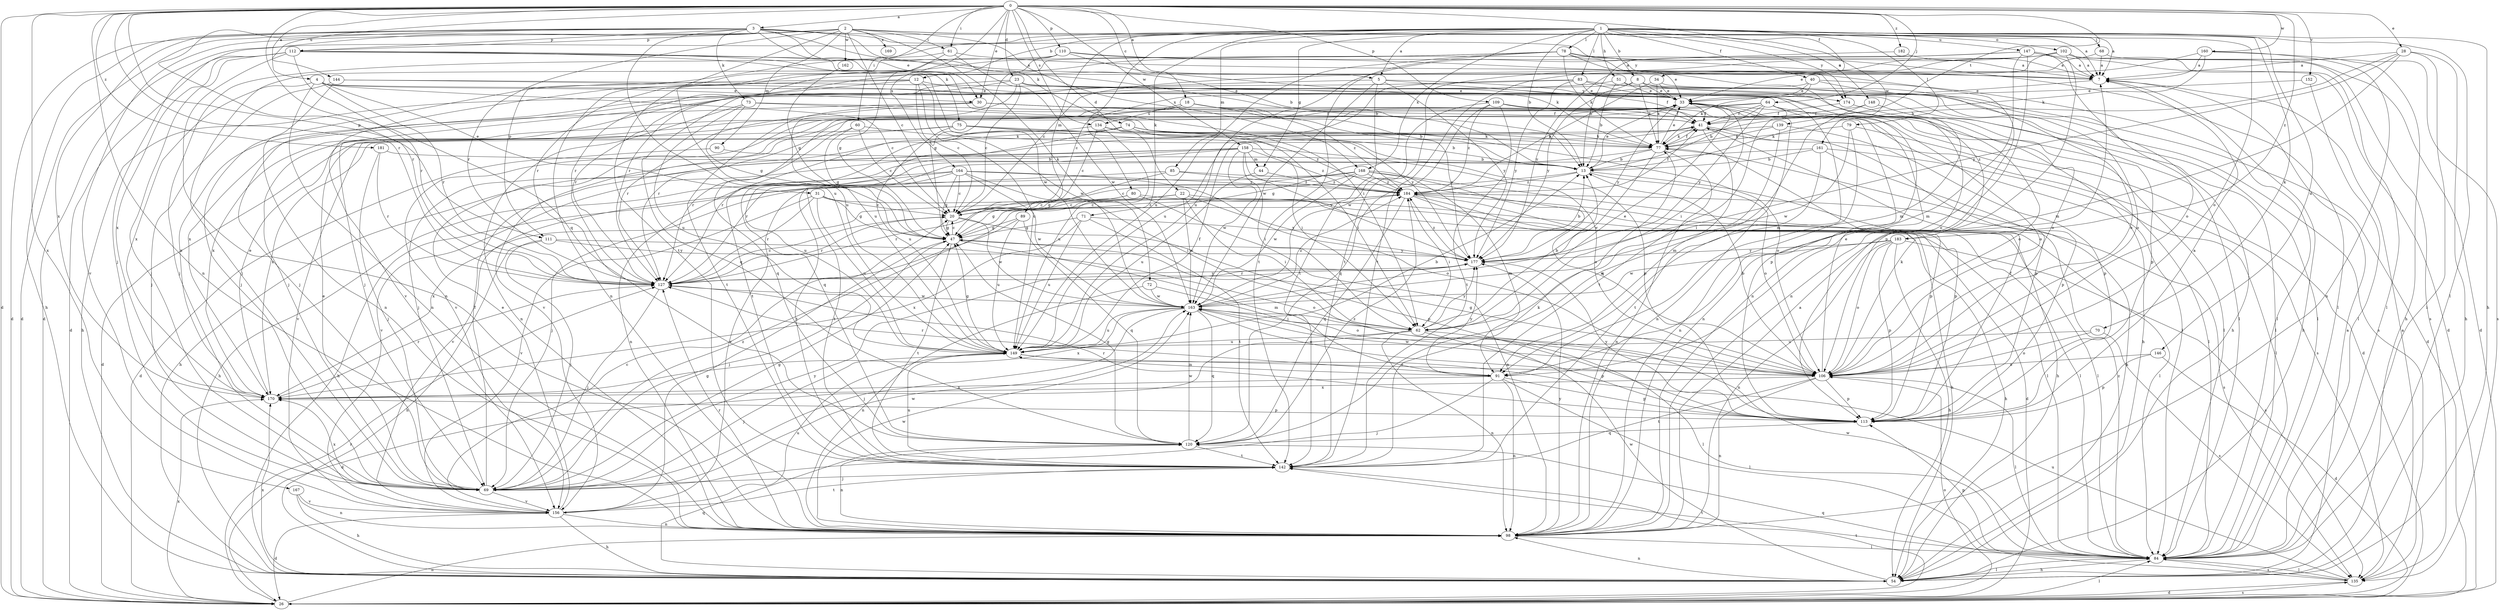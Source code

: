 strict digraph  {
0;
1;
2;
3;
4;
5;
7;
8;
12;
13;
18;
20;
22;
23;
26;
28;
30;
31;
33;
34;
40;
41;
44;
47;
51;
54;
60;
61;
62;
64;
68;
69;
70;
71;
72;
73;
74;
75;
77;
78;
79;
80;
83;
84;
85;
89;
90;
91;
98;
102;
106;
109;
110;
111;
112;
113;
120;
127;
134;
135;
139;
142;
144;
146;
147;
148;
149;
152;
156;
158;
160;
161;
162;
163;
164;
167;
168;
169;
170;
174;
177;
181;
182;
183;
184;
0 -> 3  [label=a];
0 -> 4  [label=a];
0 -> 5  [label=a];
0 -> 18  [label=c];
0 -> 22  [label=d];
0 -> 23  [label=d];
0 -> 26  [label=d];
0 -> 28  [label=e];
0 -> 30  [label=e];
0 -> 34  [label=f];
0 -> 60  [label=i];
0 -> 61  [label=i];
0 -> 64  [label=j];
0 -> 98  [label=n];
0 -> 109  [label=p];
0 -> 110  [label=p];
0 -> 111  [label=p];
0 -> 120  [label=q];
0 -> 127  [label=r];
0 -> 134  [label=s];
0 -> 139  [label=t];
0 -> 144  [label=u];
0 -> 152  [label=v];
0 -> 158  [label=w];
0 -> 160  [label=w];
0 -> 164  [label=x];
0 -> 167  [label=x];
0 -> 181  [label=z];
0 -> 182  [label=z];
0 -> 183  [label=z];
1 -> 5  [label=a];
1 -> 8  [label=b];
1 -> 12  [label=b];
1 -> 13  [label=b];
1 -> 26  [label=d];
1 -> 40  [label=f];
1 -> 44  [label=g];
1 -> 51  [label=h];
1 -> 54  [label=h];
1 -> 70  [label=k];
1 -> 71  [label=k];
1 -> 78  [label=l];
1 -> 79  [label=l];
1 -> 80  [label=l];
1 -> 83  [label=l];
1 -> 84  [label=l];
1 -> 85  [label=m];
1 -> 89  [label=m];
1 -> 102  [label=o];
1 -> 106  [label=o];
1 -> 111  [label=p];
1 -> 146  [label=u];
1 -> 147  [label=u];
1 -> 148  [label=u];
1 -> 161  [label=w];
1 -> 168  [label=x];
1 -> 174  [label=y];
2 -> 7  [label=a];
2 -> 20  [label=c];
2 -> 26  [label=d];
2 -> 61  [label=i];
2 -> 68  [label=j];
2 -> 69  [label=j];
2 -> 72  [label=k];
2 -> 90  [label=m];
2 -> 112  [label=p];
2 -> 127  [label=r];
2 -> 142  [label=t];
2 -> 156  [label=v];
2 -> 162  [label=w];
2 -> 168  [label=x];
2 -> 169  [label=x];
3 -> 7  [label=a];
3 -> 13  [label=b];
3 -> 26  [label=d];
3 -> 30  [label=e];
3 -> 54  [label=h];
3 -> 73  [label=k];
3 -> 74  [label=k];
3 -> 75  [label=k];
3 -> 112  [label=p];
3 -> 127  [label=r];
3 -> 149  [label=u];
3 -> 170  [label=x];
3 -> 174  [label=y];
4 -> 20  [label=c];
4 -> 30  [label=e];
4 -> 31  [label=e];
4 -> 98  [label=n];
4 -> 127  [label=r];
4 -> 170  [label=x];
4 -> 183  [label=z];
5 -> 41  [label=f];
5 -> 69  [label=j];
5 -> 142  [label=t];
5 -> 163  [label=w];
5 -> 174  [label=y];
5 -> 177  [label=y];
7 -> 33  [label=e];
7 -> 54  [label=h];
8 -> 33  [label=e];
8 -> 54  [label=h];
8 -> 69  [label=j];
8 -> 77  [label=k];
8 -> 106  [label=o];
8 -> 177  [label=y];
12 -> 20  [label=c];
12 -> 33  [label=e];
12 -> 69  [label=j];
12 -> 127  [label=r];
12 -> 149  [label=u];
12 -> 156  [label=v];
12 -> 163  [label=w];
13 -> 33  [label=e];
13 -> 106  [label=o];
13 -> 113  [label=p];
13 -> 156  [label=v];
13 -> 184  [label=z];
18 -> 13  [label=b];
18 -> 120  [label=q];
18 -> 134  [label=s];
18 -> 170  [label=x];
18 -> 177  [label=y];
18 -> 184  [label=z];
20 -> 47  [label=g];
20 -> 113  [label=p];
20 -> 127  [label=r];
20 -> 163  [label=w];
20 -> 184  [label=z];
22 -> 20  [label=c];
22 -> 62  [label=i];
22 -> 84  [label=l];
22 -> 127  [label=r];
22 -> 163  [label=w];
22 -> 170  [label=x];
22 -> 177  [label=y];
23 -> 20  [label=c];
23 -> 33  [label=e];
23 -> 54  [label=h];
23 -> 84  [label=l];
23 -> 91  [label=m];
23 -> 120  [label=q];
23 -> 149  [label=u];
26 -> 84  [label=l];
26 -> 98  [label=n];
26 -> 106  [label=o];
26 -> 127  [label=r];
26 -> 135  [label=s];
26 -> 142  [label=t];
26 -> 170  [label=x];
28 -> 7  [label=a];
28 -> 13  [label=b];
28 -> 54  [label=h];
28 -> 84  [label=l];
28 -> 91  [label=m];
28 -> 177  [label=y];
30 -> 41  [label=f];
30 -> 84  [label=l];
30 -> 113  [label=p];
30 -> 127  [label=r];
30 -> 142  [label=t];
30 -> 170  [label=x];
31 -> 20  [label=c];
31 -> 47  [label=g];
31 -> 84  [label=l];
31 -> 127  [label=r];
31 -> 149  [label=u];
31 -> 156  [label=v];
33 -> 41  [label=f];
33 -> 54  [label=h];
33 -> 62  [label=i];
33 -> 84  [label=l];
33 -> 98  [label=n];
33 -> 156  [label=v];
33 -> 177  [label=y];
34 -> 33  [label=e];
34 -> 77  [label=k];
34 -> 106  [label=o];
34 -> 184  [label=z];
40 -> 20  [label=c];
40 -> 33  [label=e];
40 -> 77  [label=k];
40 -> 84  [label=l];
40 -> 106  [label=o];
41 -> 77  [label=k];
41 -> 91  [label=m];
41 -> 113  [label=p];
41 -> 135  [label=s];
44 -> 149  [label=u];
44 -> 184  [label=z];
47 -> 20  [label=c];
47 -> 69  [label=j];
47 -> 91  [label=m];
47 -> 142  [label=t];
47 -> 177  [label=y];
51 -> 13  [label=b];
51 -> 26  [label=d];
51 -> 33  [label=e];
51 -> 170  [label=x];
54 -> 7  [label=a];
54 -> 77  [label=k];
54 -> 84  [label=l];
54 -> 98  [label=n];
54 -> 120  [label=q];
54 -> 163  [label=w];
54 -> 170  [label=x];
60 -> 20  [label=c];
60 -> 47  [label=g];
60 -> 77  [label=k];
60 -> 127  [label=r];
61 -> 7  [label=a];
61 -> 47  [label=g];
61 -> 149  [label=u];
61 -> 163  [label=w];
62 -> 13  [label=b];
62 -> 26  [label=d];
62 -> 33  [label=e];
62 -> 84  [label=l];
62 -> 98  [label=n];
62 -> 113  [label=p];
62 -> 149  [label=u];
62 -> 177  [label=y];
64 -> 13  [label=b];
64 -> 41  [label=f];
64 -> 98  [label=n];
64 -> 106  [label=o];
64 -> 127  [label=r];
64 -> 142  [label=t];
64 -> 156  [label=v];
64 -> 177  [label=y];
68 -> 7  [label=a];
68 -> 127  [label=r];
68 -> 135  [label=s];
69 -> 33  [label=e];
69 -> 41  [label=f];
69 -> 47  [label=g];
69 -> 156  [label=v];
69 -> 163  [label=w];
69 -> 170  [label=x];
69 -> 177  [label=y];
69 -> 184  [label=z];
70 -> 106  [label=o];
70 -> 135  [label=s];
70 -> 149  [label=u];
71 -> 47  [label=g];
71 -> 54  [label=h];
71 -> 142  [label=t];
71 -> 149  [label=u];
71 -> 170  [label=x];
72 -> 98  [label=n];
72 -> 106  [label=o];
72 -> 163  [label=w];
73 -> 41  [label=f];
73 -> 47  [label=g];
73 -> 98  [label=n];
73 -> 149  [label=u];
73 -> 177  [label=y];
74 -> 13  [label=b];
74 -> 62  [label=i];
74 -> 69  [label=j];
74 -> 77  [label=k];
74 -> 106  [label=o];
74 -> 120  [label=q];
74 -> 127  [label=r];
75 -> 26  [label=d];
75 -> 62  [label=i];
75 -> 77  [label=k];
75 -> 113  [label=p];
75 -> 149  [label=u];
75 -> 156  [label=v];
77 -> 13  [label=b];
77 -> 33  [label=e];
77 -> 41  [label=f];
77 -> 47  [label=g];
77 -> 98  [label=n];
77 -> 163  [label=w];
78 -> 7  [label=a];
78 -> 33  [label=e];
78 -> 69  [label=j];
78 -> 77  [label=k];
78 -> 84  [label=l];
78 -> 91  [label=m];
78 -> 127  [label=r];
78 -> 142  [label=t];
78 -> 149  [label=u];
79 -> 77  [label=k];
79 -> 84  [label=l];
79 -> 98  [label=n];
79 -> 163  [label=w];
80 -> 20  [label=c];
80 -> 47  [label=g];
80 -> 84  [label=l];
80 -> 98  [label=n];
83 -> 33  [label=e];
83 -> 69  [label=j];
83 -> 84  [label=l];
83 -> 135  [label=s];
83 -> 149  [label=u];
83 -> 177  [label=y];
84 -> 54  [label=h];
84 -> 113  [label=p];
84 -> 135  [label=s];
84 -> 142  [label=t];
84 -> 163  [label=w];
84 -> 184  [label=z];
85 -> 47  [label=g];
85 -> 54  [label=h];
85 -> 69  [label=j];
85 -> 184  [label=z];
89 -> 47  [label=g];
89 -> 120  [label=q];
89 -> 127  [label=r];
89 -> 149  [label=u];
90 -> 13  [label=b];
90 -> 26  [label=d];
91 -> 69  [label=j];
91 -> 84  [label=l];
91 -> 98  [label=n];
91 -> 113  [label=p];
91 -> 127  [label=r];
91 -> 170  [label=x];
91 -> 177  [label=y];
98 -> 7  [label=a];
98 -> 84  [label=l];
98 -> 127  [label=r];
98 -> 163  [label=w];
98 -> 177  [label=y];
102 -> 7  [label=a];
102 -> 20  [label=c];
102 -> 26  [label=d];
102 -> 33  [label=e];
102 -> 84  [label=l];
102 -> 98  [label=n];
102 -> 135  [label=s];
102 -> 142  [label=t];
102 -> 177  [label=y];
106 -> 13  [label=b];
106 -> 33  [label=e];
106 -> 47  [label=g];
106 -> 77  [label=k];
106 -> 84  [label=l];
106 -> 98  [label=n];
106 -> 113  [label=p];
106 -> 142  [label=t];
106 -> 163  [label=w];
106 -> 170  [label=x];
109 -> 26  [label=d];
109 -> 41  [label=f];
109 -> 106  [label=o];
109 -> 120  [label=q];
109 -> 142  [label=t];
109 -> 163  [label=w];
109 -> 184  [label=z];
110 -> 7  [label=a];
110 -> 47  [label=g];
110 -> 69  [label=j];
110 -> 77  [label=k];
110 -> 98  [label=n];
110 -> 113  [label=p];
111 -> 54  [label=h];
111 -> 69  [label=j];
111 -> 106  [label=o];
111 -> 177  [label=y];
112 -> 7  [label=a];
112 -> 13  [label=b];
112 -> 26  [label=d];
112 -> 62  [label=i];
112 -> 69  [label=j];
112 -> 98  [label=n];
112 -> 127  [label=r];
112 -> 163  [label=w];
112 -> 170  [label=x];
113 -> 7  [label=a];
113 -> 41  [label=f];
113 -> 120  [label=q];
113 -> 127  [label=r];
113 -> 177  [label=y];
120 -> 47  [label=g];
120 -> 98  [label=n];
120 -> 142  [label=t];
120 -> 163  [label=w];
120 -> 184  [label=z];
127 -> 20  [label=c];
127 -> 69  [label=j];
127 -> 163  [label=w];
127 -> 177  [label=y];
134 -> 20  [label=c];
134 -> 77  [label=k];
134 -> 142  [label=t];
134 -> 149  [label=u];
134 -> 184  [label=z];
135 -> 7  [label=a];
135 -> 26  [label=d];
135 -> 84  [label=l];
135 -> 120  [label=q];
135 -> 149  [label=u];
139 -> 62  [label=i];
139 -> 77  [label=k];
139 -> 113  [label=p];
139 -> 170  [label=x];
142 -> 69  [label=j];
142 -> 77  [label=k];
142 -> 149  [label=u];
144 -> 33  [label=e];
144 -> 69  [label=j];
144 -> 98  [label=n];
144 -> 106  [label=o];
146 -> 26  [label=d];
146 -> 106  [label=o];
146 -> 113  [label=p];
147 -> 7  [label=a];
147 -> 13  [label=b];
147 -> 26  [label=d];
147 -> 91  [label=m];
147 -> 98  [label=n];
147 -> 106  [label=o];
147 -> 127  [label=r];
148 -> 41  [label=f];
148 -> 84  [label=l];
148 -> 120  [label=q];
149 -> 13  [label=b];
149 -> 41  [label=f];
149 -> 47  [label=g];
149 -> 69  [label=j];
149 -> 91  [label=m];
149 -> 106  [label=o];
152 -> 33  [label=e];
152 -> 84  [label=l];
156 -> 20  [label=c];
156 -> 26  [label=d];
156 -> 33  [label=e];
156 -> 47  [label=g];
156 -> 54  [label=h];
156 -> 98  [label=n];
156 -> 142  [label=t];
156 -> 149  [label=u];
158 -> 54  [label=h];
158 -> 62  [label=i];
158 -> 98  [label=n];
158 -> 106  [label=o];
158 -> 149  [label=u];
158 -> 156  [label=v];
158 -> 163  [label=w];
158 -> 177  [label=y];
158 -> 184  [label=z];
158 -> 44  [label=m];
160 -> 7  [label=a];
160 -> 54  [label=h];
160 -> 77  [label=k];
160 -> 98  [label=n];
160 -> 142  [label=t];
161 -> 13  [label=b];
161 -> 84  [label=l];
161 -> 113  [label=p];
161 -> 127  [label=r];
161 -> 142  [label=t];
162 -> 47  [label=g];
163 -> 62  [label=i];
163 -> 69  [label=j];
163 -> 106  [label=o];
163 -> 120  [label=q];
163 -> 149  [label=u];
163 -> 170  [label=x];
163 -> 184  [label=z];
164 -> 20  [label=c];
164 -> 47  [label=g];
164 -> 54  [label=h];
164 -> 62  [label=i];
164 -> 106  [label=o];
164 -> 142  [label=t];
164 -> 156  [label=v];
164 -> 163  [label=w];
164 -> 184  [label=z];
167 -> 54  [label=h];
167 -> 98  [label=n];
167 -> 156  [label=v];
168 -> 20  [label=c];
168 -> 54  [label=h];
168 -> 91  [label=m];
168 -> 106  [label=o];
168 -> 113  [label=p];
168 -> 142  [label=t];
168 -> 163  [label=w];
168 -> 184  [label=z];
170 -> 33  [label=e];
170 -> 113  [label=p];
170 -> 127  [label=r];
174 -> 41  [label=f];
174 -> 113  [label=p];
177 -> 13  [label=b];
177 -> 127  [label=r];
177 -> 184  [label=z];
181 -> 13  [label=b];
181 -> 69  [label=j];
181 -> 127  [label=r];
182 -> 7  [label=a];
182 -> 149  [label=u];
183 -> 54  [label=h];
183 -> 98  [label=n];
183 -> 106  [label=o];
183 -> 113  [label=p];
183 -> 135  [label=s];
183 -> 163  [label=w];
183 -> 177  [label=y];
184 -> 20  [label=c];
184 -> 26  [label=d];
184 -> 41  [label=f];
184 -> 54  [label=h];
184 -> 62  [label=i];
184 -> 84  [label=l];
184 -> 120  [label=q];
184 -> 135  [label=s];
}

